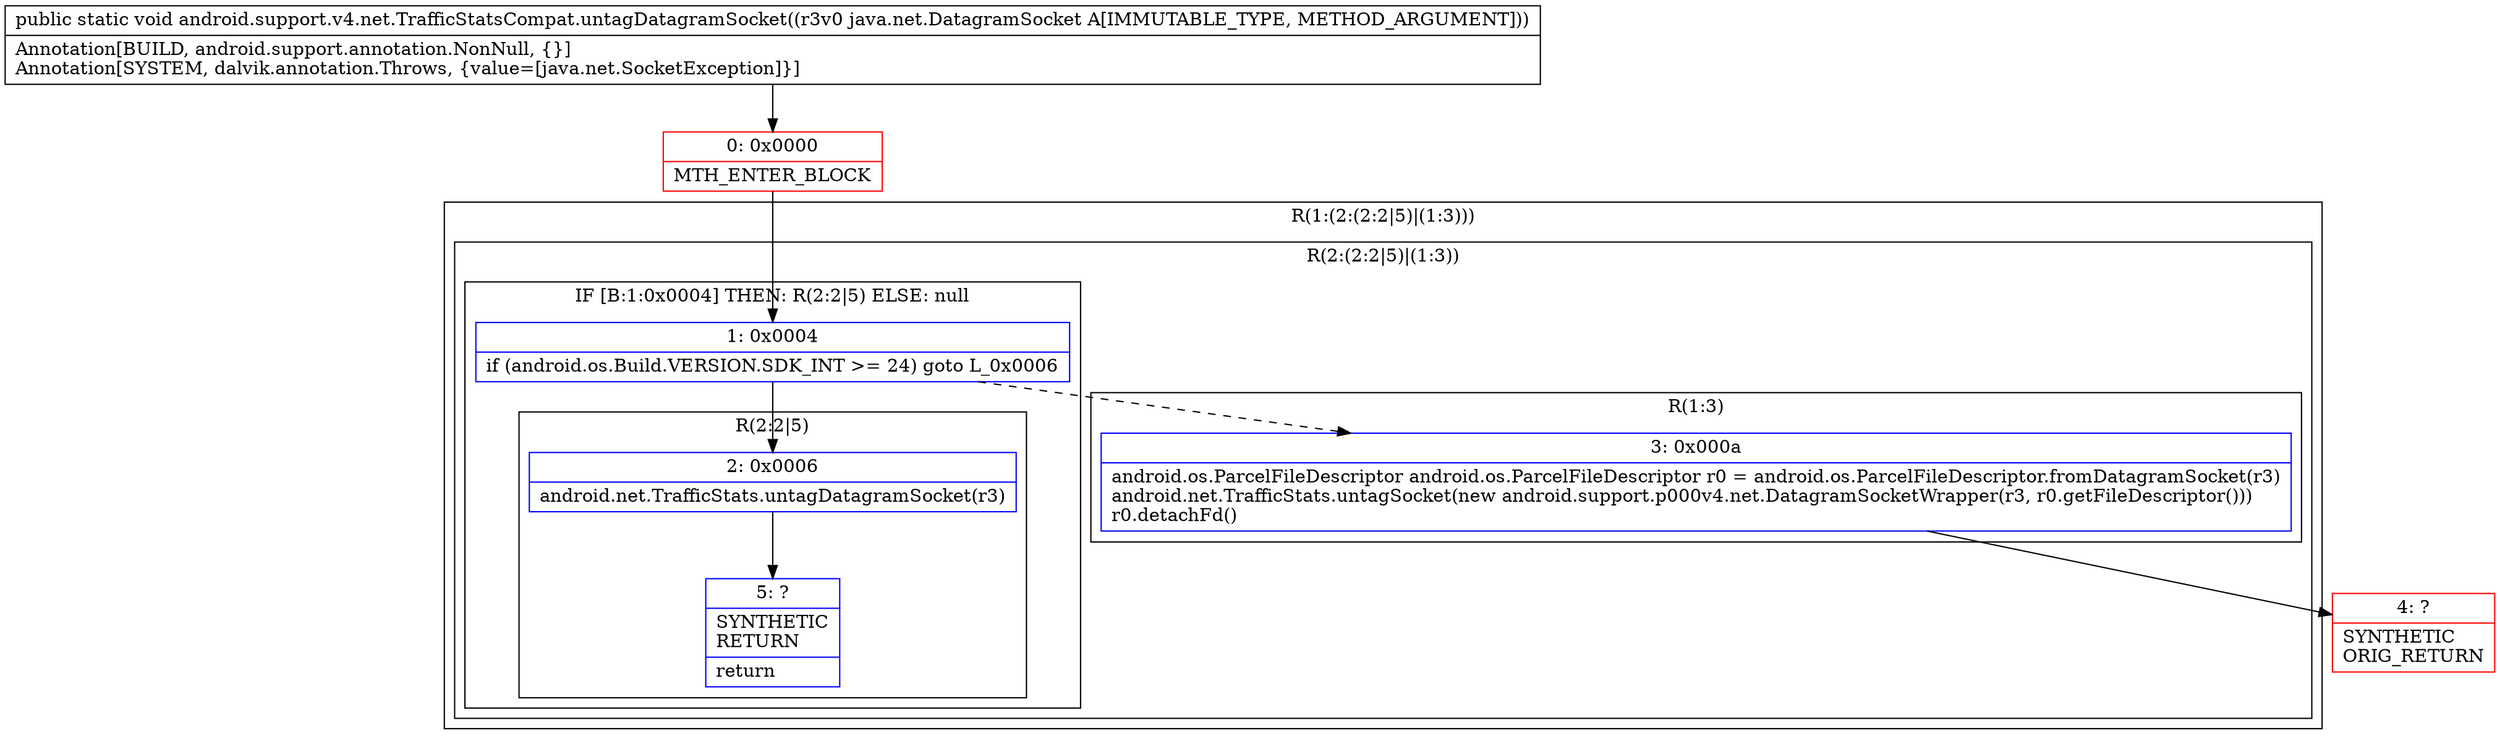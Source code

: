 digraph "CFG forandroid.support.v4.net.TrafficStatsCompat.untagDatagramSocket(Ljava\/net\/DatagramSocket;)V" {
subgraph cluster_Region_852290234 {
label = "R(1:(2:(2:2|5)|(1:3)))";
node [shape=record,color=blue];
subgraph cluster_Region_1475727508 {
label = "R(2:(2:2|5)|(1:3))";
node [shape=record,color=blue];
subgraph cluster_IfRegion_2038035315 {
label = "IF [B:1:0x0004] THEN: R(2:2|5) ELSE: null";
node [shape=record,color=blue];
Node_1 [shape=record,label="{1\:\ 0x0004|if (android.os.Build.VERSION.SDK_INT \>= 24) goto L_0x0006\l}"];
subgraph cluster_Region_313034778 {
label = "R(2:2|5)";
node [shape=record,color=blue];
Node_2 [shape=record,label="{2\:\ 0x0006|android.net.TrafficStats.untagDatagramSocket(r3)\l}"];
Node_5 [shape=record,label="{5\:\ ?|SYNTHETIC\lRETURN\l|return\l}"];
}
}
subgraph cluster_Region_578103233 {
label = "R(1:3)";
node [shape=record,color=blue];
Node_3 [shape=record,label="{3\:\ 0x000a|android.os.ParcelFileDescriptor android.os.ParcelFileDescriptor r0 = android.os.ParcelFileDescriptor.fromDatagramSocket(r3)\landroid.net.TrafficStats.untagSocket(new android.support.p000v4.net.DatagramSocketWrapper(r3, r0.getFileDescriptor()))\lr0.detachFd()\l}"];
}
}
}
Node_0 [shape=record,color=red,label="{0\:\ 0x0000|MTH_ENTER_BLOCK\l}"];
Node_4 [shape=record,color=red,label="{4\:\ ?|SYNTHETIC\lORIG_RETURN\l}"];
MethodNode[shape=record,label="{public static void android.support.v4.net.TrafficStatsCompat.untagDatagramSocket((r3v0 java.net.DatagramSocket A[IMMUTABLE_TYPE, METHOD_ARGUMENT]))  | Annotation[BUILD, android.support.annotation.NonNull, \{\}]\lAnnotation[SYSTEM, dalvik.annotation.Throws, \{value=[java.net.SocketException]\}]\l}"];
MethodNode -> Node_0;
Node_1 -> Node_2;
Node_1 -> Node_3[style=dashed];
Node_2 -> Node_5;
Node_3 -> Node_4;
Node_0 -> Node_1;
}

